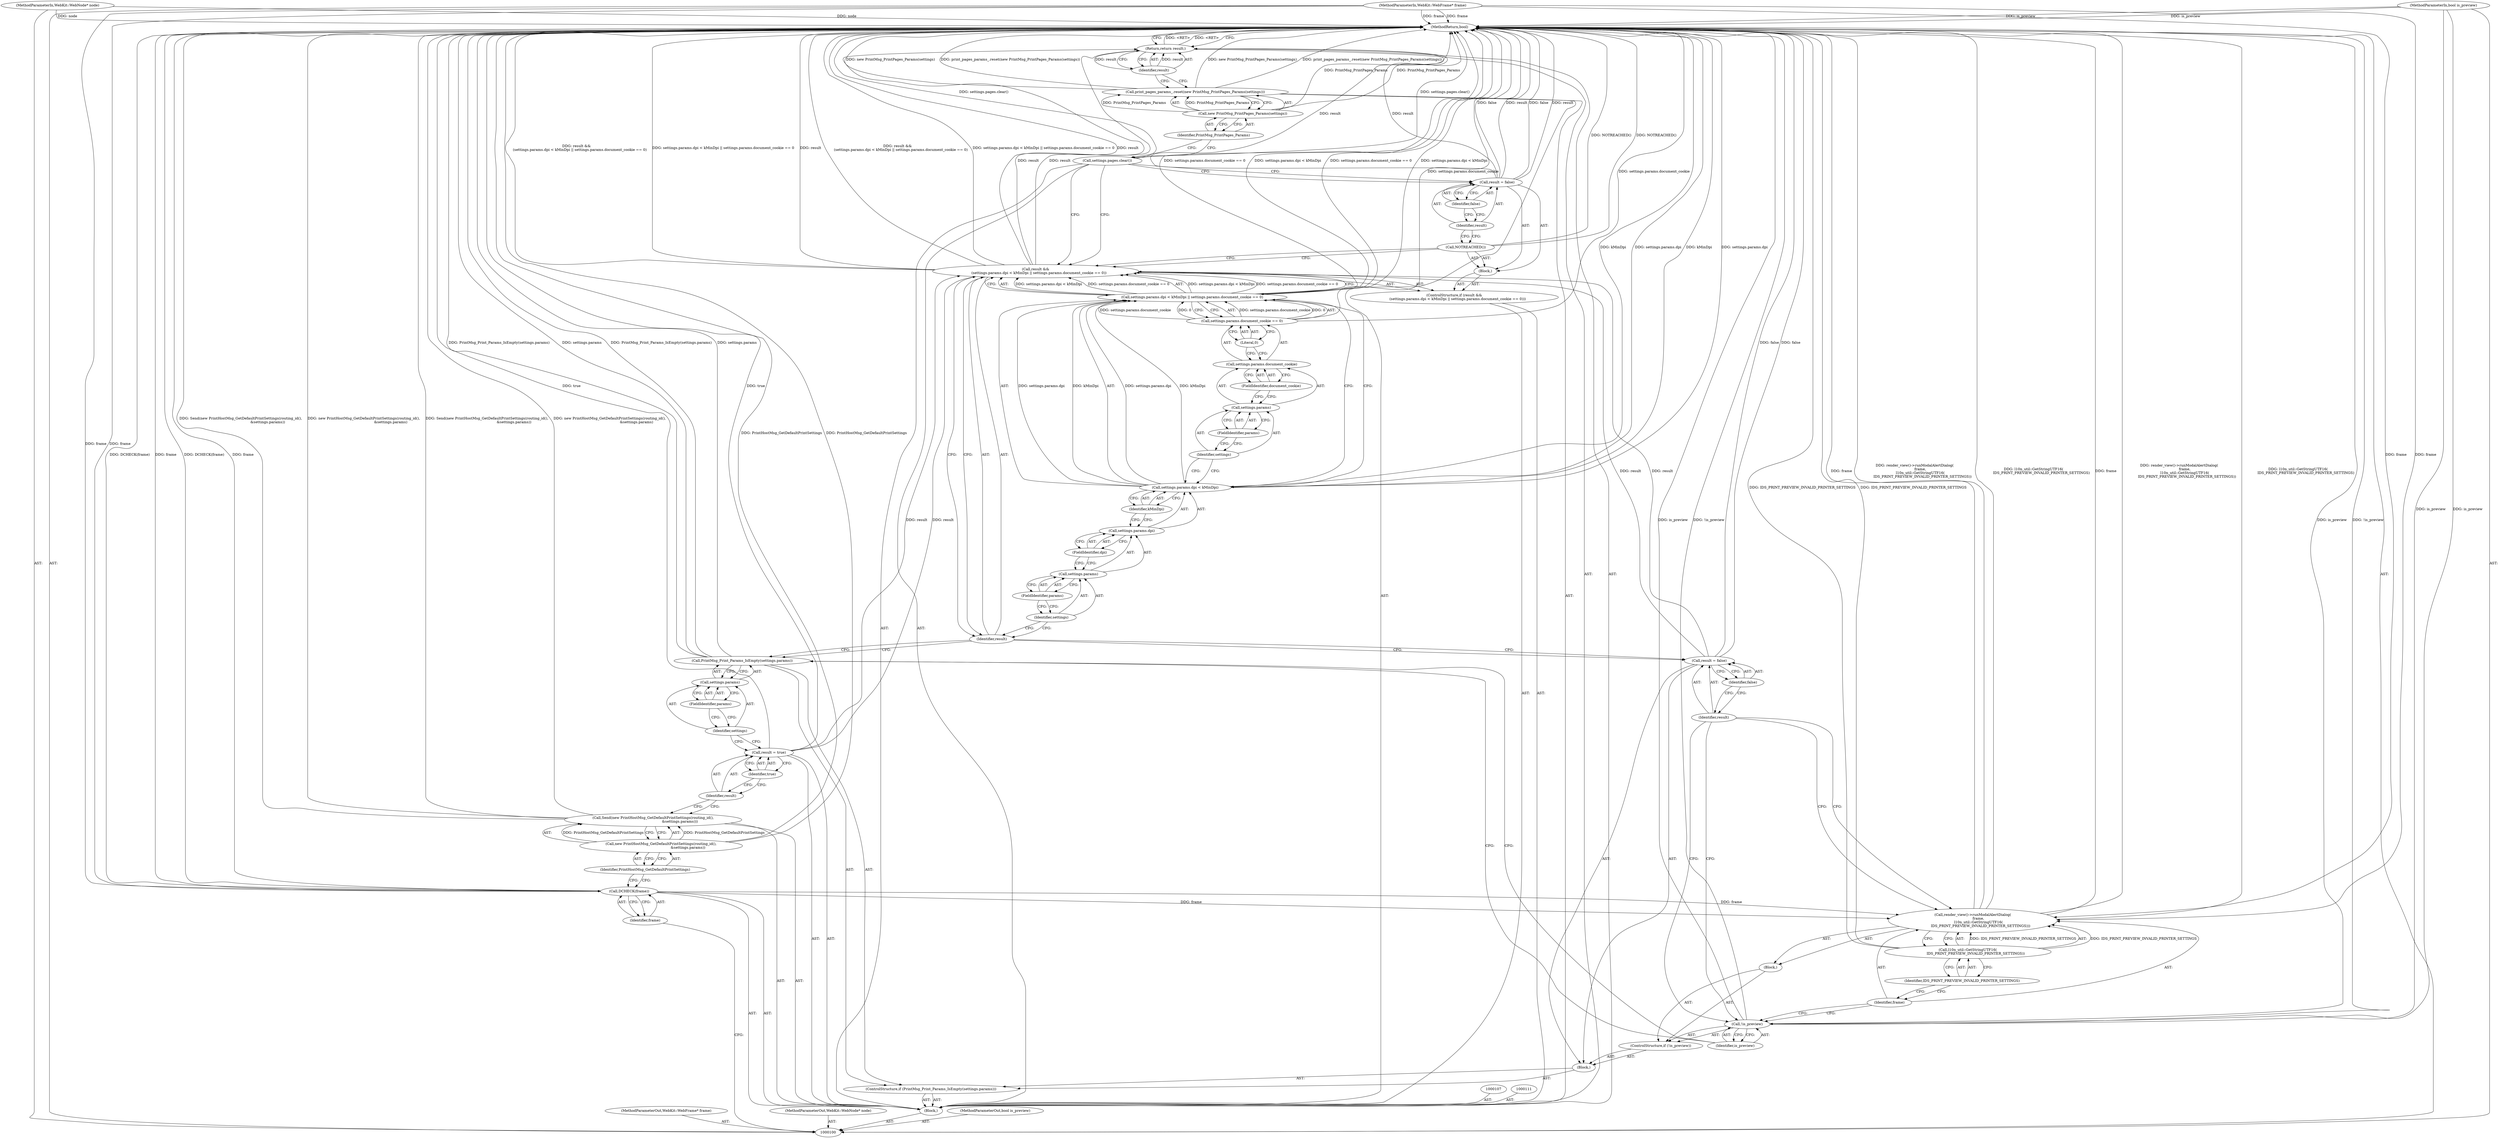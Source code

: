digraph "1_Chrome_c7a90019bf7054145b11d2577b851cf2779d3d79_4" {
"1000161" [label="(MethodReturn,bool)"];
"1000101" [label="(MethodParameterIn,WebKit::WebFrame* frame)"];
"1000239" [label="(MethodParameterOut,WebKit::WebFrame* frame)"];
"1000115" [label="(ControlStructure,if (PrintMsg_Print_Params_IsEmpty(settings.params)))"];
"1000117" [label="(Call,settings.params)"];
"1000118" [label="(Identifier,settings)"];
"1000119" [label="(FieldIdentifier,params)"];
"1000120" [label="(Block,)"];
"1000116" [label="(Call,PrintMsg_Print_Params_IsEmpty(settings.params))"];
"1000124" [label="(Block,)"];
"1000121" [label="(ControlStructure,if (!is_preview))"];
"1000122" [label="(Call,!is_preview)"];
"1000123" [label="(Identifier,is_preview)"];
"1000125" [label="(Call,render_view()->runModalAlertDialog(\n          frame,\n          l10n_util::GetStringUTF16(\n              IDS_PRINT_PREVIEW_INVALID_PRINTER_SETTINGS)))"];
"1000126" [label="(Identifier,frame)"];
"1000127" [label="(Call,l10n_util::GetStringUTF16(\n              IDS_PRINT_PREVIEW_INVALID_PRINTER_SETTINGS))"];
"1000128" [label="(Identifier,IDS_PRINT_PREVIEW_INVALID_PRINTER_SETTINGS)"];
"1000131" [label="(Identifier,false)"];
"1000129" [label="(Call,result = false)"];
"1000130" [label="(Identifier,result)"];
"1000102" [label="(MethodParameterIn,WebKit::WebNode* node)"];
"1000240" [label="(MethodParameterOut,WebKit::WebNode* node)"];
"1000132" [label="(ControlStructure,if (result &&\n      (settings.params.dpi < kMinDpi || settings.params.document_cookie == 0)))"];
"1000133" [label="(Call,result &&\n      (settings.params.dpi < kMinDpi || settings.params.document_cookie == 0))"];
"1000134" [label="(Identifier,result)"];
"1000140" [label="(FieldIdentifier,params)"];
"1000141" [label="(FieldIdentifier,dpi)"];
"1000142" [label="(Identifier,kMinDpi)"];
"1000143" [label="(Call,settings.params.document_cookie == 0)"];
"1000144" [label="(Call,settings.params.document_cookie)"];
"1000145" [label="(Call,settings.params)"];
"1000146" [label="(Identifier,settings)"];
"1000147" [label="(FieldIdentifier,params)"];
"1000148" [label="(FieldIdentifier,document_cookie)"];
"1000135" [label="(Call,settings.params.dpi < kMinDpi || settings.params.document_cookie == 0)"];
"1000136" [label="(Call,settings.params.dpi < kMinDpi)"];
"1000137" [label="(Call,settings.params.dpi)"];
"1000138" [label="(Call,settings.params)"];
"1000139" [label="(Identifier,settings)"];
"1000149" [label="(Literal,0)"];
"1000150" [label="(Block,)"];
"1000151" [label="(Call,NOTREACHED())"];
"1000154" [label="(Identifier,false)"];
"1000152" [label="(Call,result = false)"];
"1000153" [label="(Identifier,result)"];
"1000155" [label="(Call,settings.pages.clear())"];
"1000156" [label="(Call,print_pages_params_.reset(new PrintMsg_PrintPages_Params(settings)))"];
"1000157" [label="(Call,new PrintMsg_PrintPages_Params(settings))"];
"1000158" [label="(Identifier,PrintMsg_PrintPages_Params)"];
"1000159" [label="(Return,return result;)"];
"1000160" [label="(Identifier,result)"];
"1000103" [label="(MethodParameterIn,bool is_preview)"];
"1000241" [label="(MethodParameterOut,bool is_preview)"];
"1000104" [label="(Block,)"];
"1000106" [label="(Identifier,frame)"];
"1000105" [label="(Call,DCHECK(frame))"];
"1000110" [label="(Identifier,PrintHostMsg_GetDefaultPrintSettings)"];
"1000108" [label="(Call,Send(new PrintHostMsg_GetDefaultPrintSettings(routing_id(),\n                                                &settings.params)))"];
"1000109" [label="(Call,new PrintHostMsg_GetDefaultPrintSettings(routing_id(),\n                                                &settings.params))"];
"1000114" [label="(Identifier,true)"];
"1000112" [label="(Call,result = true)"];
"1000113" [label="(Identifier,result)"];
"1000161" -> "1000100"  [label="AST: "];
"1000161" -> "1000159"  [label="CFG: "];
"1000116" -> "1000161"  [label="DDG: settings.params"];
"1000116" -> "1000161"  [label="DDG: PrintMsg_Print_Params_IsEmpty(settings.params)"];
"1000125" -> "1000161"  [label="DDG: frame"];
"1000125" -> "1000161"  [label="DDG: render_view()->runModalAlertDialog(\n          frame,\n          l10n_util::GetStringUTF16(\n              IDS_PRINT_PREVIEW_INVALID_PRINTER_SETTINGS))"];
"1000125" -> "1000161"  [label="DDG: l10n_util::GetStringUTF16(\n              IDS_PRINT_PREVIEW_INVALID_PRINTER_SETTINGS)"];
"1000136" -> "1000161"  [label="DDG: kMinDpi"];
"1000136" -> "1000161"  [label="DDG: settings.params.dpi"];
"1000108" -> "1000161"  [label="DDG: Send(new PrintHostMsg_GetDefaultPrintSettings(routing_id(),\n                                                &settings.params))"];
"1000108" -> "1000161"  [label="DDG: new PrintHostMsg_GetDefaultPrintSettings(routing_id(),\n                                                &settings.params)"];
"1000151" -> "1000161"  [label="DDG: NOTREACHED()"];
"1000156" -> "1000161"  [label="DDG: new PrintMsg_PrintPages_Params(settings)"];
"1000156" -> "1000161"  [label="DDG: print_pages_params_.reset(new PrintMsg_PrintPages_Params(settings))"];
"1000105" -> "1000161"  [label="DDG: DCHECK(frame)"];
"1000105" -> "1000161"  [label="DDG: frame"];
"1000112" -> "1000161"  [label="DDG: true"];
"1000122" -> "1000161"  [label="DDG: is_preview"];
"1000122" -> "1000161"  [label="DDG: !is_preview"];
"1000152" -> "1000161"  [label="DDG: false"];
"1000152" -> "1000161"  [label="DDG: result"];
"1000129" -> "1000161"  [label="DDG: false"];
"1000155" -> "1000161"  [label="DDG: settings.pages.clear()"];
"1000143" -> "1000161"  [label="DDG: settings.params.document_cookie"];
"1000133" -> "1000161"  [label="DDG: result"];
"1000133" -> "1000161"  [label="DDG: result &&\n      (settings.params.dpi < kMinDpi || settings.params.document_cookie == 0)"];
"1000133" -> "1000161"  [label="DDG: settings.params.dpi < kMinDpi || settings.params.document_cookie == 0"];
"1000157" -> "1000161"  [label="DDG: PrintMsg_PrintPages_Params"];
"1000103" -> "1000161"  [label="DDG: is_preview"];
"1000102" -> "1000161"  [label="DDG: node"];
"1000101" -> "1000161"  [label="DDG: frame"];
"1000109" -> "1000161"  [label="DDG: PrintHostMsg_GetDefaultPrintSettings"];
"1000135" -> "1000161"  [label="DDG: settings.params.document_cookie == 0"];
"1000135" -> "1000161"  [label="DDG: settings.params.dpi < kMinDpi"];
"1000127" -> "1000161"  [label="DDG: IDS_PRINT_PREVIEW_INVALID_PRINTER_SETTINGS"];
"1000159" -> "1000161"  [label="DDG: <RET>"];
"1000101" -> "1000100"  [label="AST: "];
"1000101" -> "1000161"  [label="DDG: frame"];
"1000101" -> "1000105"  [label="DDG: frame"];
"1000101" -> "1000125"  [label="DDG: frame"];
"1000239" -> "1000100"  [label="AST: "];
"1000115" -> "1000104"  [label="AST: "];
"1000116" -> "1000115"  [label="AST: "];
"1000120" -> "1000115"  [label="AST: "];
"1000117" -> "1000116"  [label="AST: "];
"1000117" -> "1000119"  [label="CFG: "];
"1000118" -> "1000117"  [label="AST: "];
"1000119" -> "1000117"  [label="AST: "];
"1000116" -> "1000117"  [label="CFG: "];
"1000118" -> "1000117"  [label="AST: "];
"1000118" -> "1000112"  [label="CFG: "];
"1000119" -> "1000118"  [label="CFG: "];
"1000119" -> "1000117"  [label="AST: "];
"1000119" -> "1000118"  [label="CFG: "];
"1000117" -> "1000119"  [label="CFG: "];
"1000120" -> "1000115"  [label="AST: "];
"1000121" -> "1000120"  [label="AST: "];
"1000129" -> "1000120"  [label="AST: "];
"1000116" -> "1000115"  [label="AST: "];
"1000116" -> "1000117"  [label="CFG: "];
"1000117" -> "1000116"  [label="AST: "];
"1000123" -> "1000116"  [label="CFG: "];
"1000134" -> "1000116"  [label="CFG: "];
"1000116" -> "1000161"  [label="DDG: settings.params"];
"1000116" -> "1000161"  [label="DDG: PrintMsg_Print_Params_IsEmpty(settings.params)"];
"1000124" -> "1000121"  [label="AST: "];
"1000125" -> "1000124"  [label="AST: "];
"1000121" -> "1000120"  [label="AST: "];
"1000122" -> "1000121"  [label="AST: "];
"1000124" -> "1000121"  [label="AST: "];
"1000122" -> "1000121"  [label="AST: "];
"1000122" -> "1000123"  [label="CFG: "];
"1000123" -> "1000122"  [label="AST: "];
"1000126" -> "1000122"  [label="CFG: "];
"1000130" -> "1000122"  [label="CFG: "];
"1000122" -> "1000161"  [label="DDG: is_preview"];
"1000122" -> "1000161"  [label="DDG: !is_preview"];
"1000103" -> "1000122"  [label="DDG: is_preview"];
"1000123" -> "1000122"  [label="AST: "];
"1000123" -> "1000116"  [label="CFG: "];
"1000122" -> "1000123"  [label="CFG: "];
"1000125" -> "1000124"  [label="AST: "];
"1000125" -> "1000127"  [label="CFG: "];
"1000126" -> "1000125"  [label="AST: "];
"1000127" -> "1000125"  [label="AST: "];
"1000130" -> "1000125"  [label="CFG: "];
"1000125" -> "1000161"  [label="DDG: frame"];
"1000125" -> "1000161"  [label="DDG: render_view()->runModalAlertDialog(\n          frame,\n          l10n_util::GetStringUTF16(\n              IDS_PRINT_PREVIEW_INVALID_PRINTER_SETTINGS))"];
"1000125" -> "1000161"  [label="DDG: l10n_util::GetStringUTF16(\n              IDS_PRINT_PREVIEW_INVALID_PRINTER_SETTINGS)"];
"1000105" -> "1000125"  [label="DDG: frame"];
"1000101" -> "1000125"  [label="DDG: frame"];
"1000127" -> "1000125"  [label="DDG: IDS_PRINT_PREVIEW_INVALID_PRINTER_SETTINGS"];
"1000126" -> "1000125"  [label="AST: "];
"1000126" -> "1000122"  [label="CFG: "];
"1000128" -> "1000126"  [label="CFG: "];
"1000127" -> "1000125"  [label="AST: "];
"1000127" -> "1000128"  [label="CFG: "];
"1000128" -> "1000127"  [label="AST: "];
"1000125" -> "1000127"  [label="CFG: "];
"1000127" -> "1000161"  [label="DDG: IDS_PRINT_PREVIEW_INVALID_PRINTER_SETTINGS"];
"1000127" -> "1000125"  [label="DDG: IDS_PRINT_PREVIEW_INVALID_PRINTER_SETTINGS"];
"1000128" -> "1000127"  [label="AST: "];
"1000128" -> "1000126"  [label="CFG: "];
"1000127" -> "1000128"  [label="CFG: "];
"1000131" -> "1000129"  [label="AST: "];
"1000131" -> "1000130"  [label="CFG: "];
"1000129" -> "1000131"  [label="CFG: "];
"1000129" -> "1000120"  [label="AST: "];
"1000129" -> "1000131"  [label="CFG: "];
"1000130" -> "1000129"  [label="AST: "];
"1000131" -> "1000129"  [label="AST: "];
"1000134" -> "1000129"  [label="CFG: "];
"1000129" -> "1000161"  [label="DDG: false"];
"1000129" -> "1000133"  [label="DDG: result"];
"1000130" -> "1000129"  [label="AST: "];
"1000130" -> "1000125"  [label="CFG: "];
"1000130" -> "1000122"  [label="CFG: "];
"1000131" -> "1000130"  [label="CFG: "];
"1000102" -> "1000100"  [label="AST: "];
"1000102" -> "1000161"  [label="DDG: node"];
"1000240" -> "1000100"  [label="AST: "];
"1000132" -> "1000104"  [label="AST: "];
"1000133" -> "1000132"  [label="AST: "];
"1000150" -> "1000132"  [label="AST: "];
"1000133" -> "1000132"  [label="AST: "];
"1000133" -> "1000134"  [label="CFG: "];
"1000133" -> "1000135"  [label="CFG: "];
"1000134" -> "1000133"  [label="AST: "];
"1000135" -> "1000133"  [label="AST: "];
"1000151" -> "1000133"  [label="CFG: "];
"1000155" -> "1000133"  [label="CFG: "];
"1000133" -> "1000161"  [label="DDG: result"];
"1000133" -> "1000161"  [label="DDG: result &&\n      (settings.params.dpi < kMinDpi || settings.params.document_cookie == 0)"];
"1000133" -> "1000161"  [label="DDG: settings.params.dpi < kMinDpi || settings.params.document_cookie == 0"];
"1000129" -> "1000133"  [label="DDG: result"];
"1000112" -> "1000133"  [label="DDG: result"];
"1000135" -> "1000133"  [label="DDG: settings.params.dpi < kMinDpi"];
"1000135" -> "1000133"  [label="DDG: settings.params.document_cookie == 0"];
"1000133" -> "1000159"  [label="DDG: result"];
"1000134" -> "1000133"  [label="AST: "];
"1000134" -> "1000129"  [label="CFG: "];
"1000134" -> "1000116"  [label="CFG: "];
"1000139" -> "1000134"  [label="CFG: "];
"1000133" -> "1000134"  [label="CFG: "];
"1000140" -> "1000138"  [label="AST: "];
"1000140" -> "1000139"  [label="CFG: "];
"1000138" -> "1000140"  [label="CFG: "];
"1000141" -> "1000137"  [label="AST: "];
"1000141" -> "1000138"  [label="CFG: "];
"1000137" -> "1000141"  [label="CFG: "];
"1000142" -> "1000136"  [label="AST: "];
"1000142" -> "1000137"  [label="CFG: "];
"1000136" -> "1000142"  [label="CFG: "];
"1000143" -> "1000135"  [label="AST: "];
"1000143" -> "1000149"  [label="CFG: "];
"1000144" -> "1000143"  [label="AST: "];
"1000149" -> "1000143"  [label="AST: "];
"1000135" -> "1000143"  [label="CFG: "];
"1000143" -> "1000161"  [label="DDG: settings.params.document_cookie"];
"1000143" -> "1000135"  [label="DDG: settings.params.document_cookie"];
"1000143" -> "1000135"  [label="DDG: 0"];
"1000144" -> "1000143"  [label="AST: "];
"1000144" -> "1000148"  [label="CFG: "];
"1000145" -> "1000144"  [label="AST: "];
"1000148" -> "1000144"  [label="AST: "];
"1000149" -> "1000144"  [label="CFG: "];
"1000145" -> "1000144"  [label="AST: "];
"1000145" -> "1000147"  [label="CFG: "];
"1000146" -> "1000145"  [label="AST: "];
"1000147" -> "1000145"  [label="AST: "];
"1000148" -> "1000145"  [label="CFG: "];
"1000146" -> "1000145"  [label="AST: "];
"1000146" -> "1000136"  [label="CFG: "];
"1000147" -> "1000146"  [label="CFG: "];
"1000147" -> "1000145"  [label="AST: "];
"1000147" -> "1000146"  [label="CFG: "];
"1000145" -> "1000147"  [label="CFG: "];
"1000148" -> "1000144"  [label="AST: "];
"1000148" -> "1000145"  [label="CFG: "];
"1000144" -> "1000148"  [label="CFG: "];
"1000135" -> "1000133"  [label="AST: "];
"1000135" -> "1000136"  [label="CFG: "];
"1000135" -> "1000143"  [label="CFG: "];
"1000136" -> "1000135"  [label="AST: "];
"1000143" -> "1000135"  [label="AST: "];
"1000133" -> "1000135"  [label="CFG: "];
"1000135" -> "1000161"  [label="DDG: settings.params.document_cookie == 0"];
"1000135" -> "1000161"  [label="DDG: settings.params.dpi < kMinDpi"];
"1000135" -> "1000133"  [label="DDG: settings.params.dpi < kMinDpi"];
"1000135" -> "1000133"  [label="DDG: settings.params.document_cookie == 0"];
"1000136" -> "1000135"  [label="DDG: settings.params.dpi"];
"1000136" -> "1000135"  [label="DDG: kMinDpi"];
"1000143" -> "1000135"  [label="DDG: settings.params.document_cookie"];
"1000143" -> "1000135"  [label="DDG: 0"];
"1000136" -> "1000135"  [label="AST: "];
"1000136" -> "1000142"  [label="CFG: "];
"1000137" -> "1000136"  [label="AST: "];
"1000142" -> "1000136"  [label="AST: "];
"1000146" -> "1000136"  [label="CFG: "];
"1000135" -> "1000136"  [label="CFG: "];
"1000136" -> "1000161"  [label="DDG: kMinDpi"];
"1000136" -> "1000161"  [label="DDG: settings.params.dpi"];
"1000136" -> "1000135"  [label="DDG: settings.params.dpi"];
"1000136" -> "1000135"  [label="DDG: kMinDpi"];
"1000137" -> "1000136"  [label="AST: "];
"1000137" -> "1000141"  [label="CFG: "];
"1000138" -> "1000137"  [label="AST: "];
"1000141" -> "1000137"  [label="AST: "];
"1000142" -> "1000137"  [label="CFG: "];
"1000138" -> "1000137"  [label="AST: "];
"1000138" -> "1000140"  [label="CFG: "];
"1000139" -> "1000138"  [label="AST: "];
"1000140" -> "1000138"  [label="AST: "];
"1000141" -> "1000138"  [label="CFG: "];
"1000139" -> "1000138"  [label="AST: "];
"1000139" -> "1000134"  [label="CFG: "];
"1000140" -> "1000139"  [label="CFG: "];
"1000149" -> "1000143"  [label="AST: "];
"1000149" -> "1000144"  [label="CFG: "];
"1000143" -> "1000149"  [label="CFG: "];
"1000150" -> "1000132"  [label="AST: "];
"1000151" -> "1000150"  [label="AST: "];
"1000152" -> "1000150"  [label="AST: "];
"1000151" -> "1000150"  [label="AST: "];
"1000151" -> "1000133"  [label="CFG: "];
"1000153" -> "1000151"  [label="CFG: "];
"1000151" -> "1000161"  [label="DDG: NOTREACHED()"];
"1000154" -> "1000152"  [label="AST: "];
"1000154" -> "1000153"  [label="CFG: "];
"1000152" -> "1000154"  [label="CFG: "];
"1000152" -> "1000150"  [label="AST: "];
"1000152" -> "1000154"  [label="CFG: "];
"1000153" -> "1000152"  [label="AST: "];
"1000154" -> "1000152"  [label="AST: "];
"1000155" -> "1000152"  [label="CFG: "];
"1000152" -> "1000161"  [label="DDG: false"];
"1000152" -> "1000161"  [label="DDG: result"];
"1000152" -> "1000159"  [label="DDG: result"];
"1000153" -> "1000152"  [label="AST: "];
"1000153" -> "1000151"  [label="CFG: "];
"1000154" -> "1000153"  [label="CFG: "];
"1000155" -> "1000104"  [label="AST: "];
"1000155" -> "1000152"  [label="CFG: "];
"1000155" -> "1000133"  [label="CFG: "];
"1000158" -> "1000155"  [label="CFG: "];
"1000155" -> "1000161"  [label="DDG: settings.pages.clear()"];
"1000156" -> "1000104"  [label="AST: "];
"1000156" -> "1000157"  [label="CFG: "];
"1000157" -> "1000156"  [label="AST: "];
"1000160" -> "1000156"  [label="CFG: "];
"1000156" -> "1000161"  [label="DDG: new PrintMsg_PrintPages_Params(settings)"];
"1000156" -> "1000161"  [label="DDG: print_pages_params_.reset(new PrintMsg_PrintPages_Params(settings))"];
"1000157" -> "1000156"  [label="DDG: PrintMsg_PrintPages_Params"];
"1000157" -> "1000156"  [label="AST: "];
"1000157" -> "1000158"  [label="CFG: "];
"1000158" -> "1000157"  [label="AST: "];
"1000156" -> "1000157"  [label="CFG: "];
"1000157" -> "1000161"  [label="DDG: PrintMsg_PrintPages_Params"];
"1000157" -> "1000156"  [label="DDG: PrintMsg_PrintPages_Params"];
"1000158" -> "1000157"  [label="AST: "];
"1000158" -> "1000155"  [label="CFG: "];
"1000157" -> "1000158"  [label="CFG: "];
"1000159" -> "1000104"  [label="AST: "];
"1000159" -> "1000160"  [label="CFG: "];
"1000160" -> "1000159"  [label="AST: "];
"1000161" -> "1000159"  [label="CFG: "];
"1000159" -> "1000161"  [label="DDG: <RET>"];
"1000160" -> "1000159"  [label="DDG: result"];
"1000133" -> "1000159"  [label="DDG: result"];
"1000152" -> "1000159"  [label="DDG: result"];
"1000160" -> "1000159"  [label="AST: "];
"1000160" -> "1000156"  [label="CFG: "];
"1000159" -> "1000160"  [label="CFG: "];
"1000160" -> "1000159"  [label="DDG: result"];
"1000103" -> "1000100"  [label="AST: "];
"1000103" -> "1000161"  [label="DDG: is_preview"];
"1000103" -> "1000122"  [label="DDG: is_preview"];
"1000241" -> "1000100"  [label="AST: "];
"1000104" -> "1000100"  [label="AST: "];
"1000105" -> "1000104"  [label="AST: "];
"1000107" -> "1000104"  [label="AST: "];
"1000108" -> "1000104"  [label="AST: "];
"1000111" -> "1000104"  [label="AST: "];
"1000112" -> "1000104"  [label="AST: "];
"1000115" -> "1000104"  [label="AST: "];
"1000132" -> "1000104"  [label="AST: "];
"1000155" -> "1000104"  [label="AST: "];
"1000156" -> "1000104"  [label="AST: "];
"1000159" -> "1000104"  [label="AST: "];
"1000106" -> "1000105"  [label="AST: "];
"1000106" -> "1000100"  [label="CFG: "];
"1000105" -> "1000106"  [label="CFG: "];
"1000105" -> "1000104"  [label="AST: "];
"1000105" -> "1000106"  [label="CFG: "];
"1000106" -> "1000105"  [label="AST: "];
"1000110" -> "1000105"  [label="CFG: "];
"1000105" -> "1000161"  [label="DDG: DCHECK(frame)"];
"1000105" -> "1000161"  [label="DDG: frame"];
"1000101" -> "1000105"  [label="DDG: frame"];
"1000105" -> "1000125"  [label="DDG: frame"];
"1000110" -> "1000109"  [label="AST: "];
"1000110" -> "1000105"  [label="CFG: "];
"1000109" -> "1000110"  [label="CFG: "];
"1000108" -> "1000104"  [label="AST: "];
"1000108" -> "1000109"  [label="CFG: "];
"1000109" -> "1000108"  [label="AST: "];
"1000113" -> "1000108"  [label="CFG: "];
"1000108" -> "1000161"  [label="DDG: Send(new PrintHostMsg_GetDefaultPrintSettings(routing_id(),\n                                                &settings.params))"];
"1000108" -> "1000161"  [label="DDG: new PrintHostMsg_GetDefaultPrintSettings(routing_id(),\n                                                &settings.params)"];
"1000109" -> "1000108"  [label="DDG: PrintHostMsg_GetDefaultPrintSettings"];
"1000109" -> "1000108"  [label="AST: "];
"1000109" -> "1000110"  [label="CFG: "];
"1000110" -> "1000109"  [label="AST: "];
"1000108" -> "1000109"  [label="CFG: "];
"1000109" -> "1000161"  [label="DDG: PrintHostMsg_GetDefaultPrintSettings"];
"1000109" -> "1000108"  [label="DDG: PrintHostMsg_GetDefaultPrintSettings"];
"1000114" -> "1000112"  [label="AST: "];
"1000114" -> "1000113"  [label="CFG: "];
"1000112" -> "1000114"  [label="CFG: "];
"1000112" -> "1000104"  [label="AST: "];
"1000112" -> "1000114"  [label="CFG: "];
"1000113" -> "1000112"  [label="AST: "];
"1000114" -> "1000112"  [label="AST: "];
"1000118" -> "1000112"  [label="CFG: "];
"1000112" -> "1000161"  [label="DDG: true"];
"1000112" -> "1000133"  [label="DDG: result"];
"1000113" -> "1000112"  [label="AST: "];
"1000113" -> "1000108"  [label="CFG: "];
"1000114" -> "1000113"  [label="CFG: "];
}
